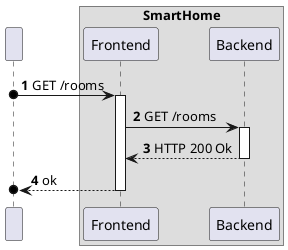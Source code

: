 @startuml
'https://plantuml.com/sequence-diagram
!pragma layout smetana

autonumber

participant " " as User


box "SmartHome"
    participant "Frontend" as FE
    participant "Backend" as SV
end box

User o-> FE : GET /rooms
activate FE

FE -> SV : GET /rooms
activate SV

SV --> FE : HTTP 200 Ok
deactivate SV

FE -->o User : ok
deactivate FE


@enduml